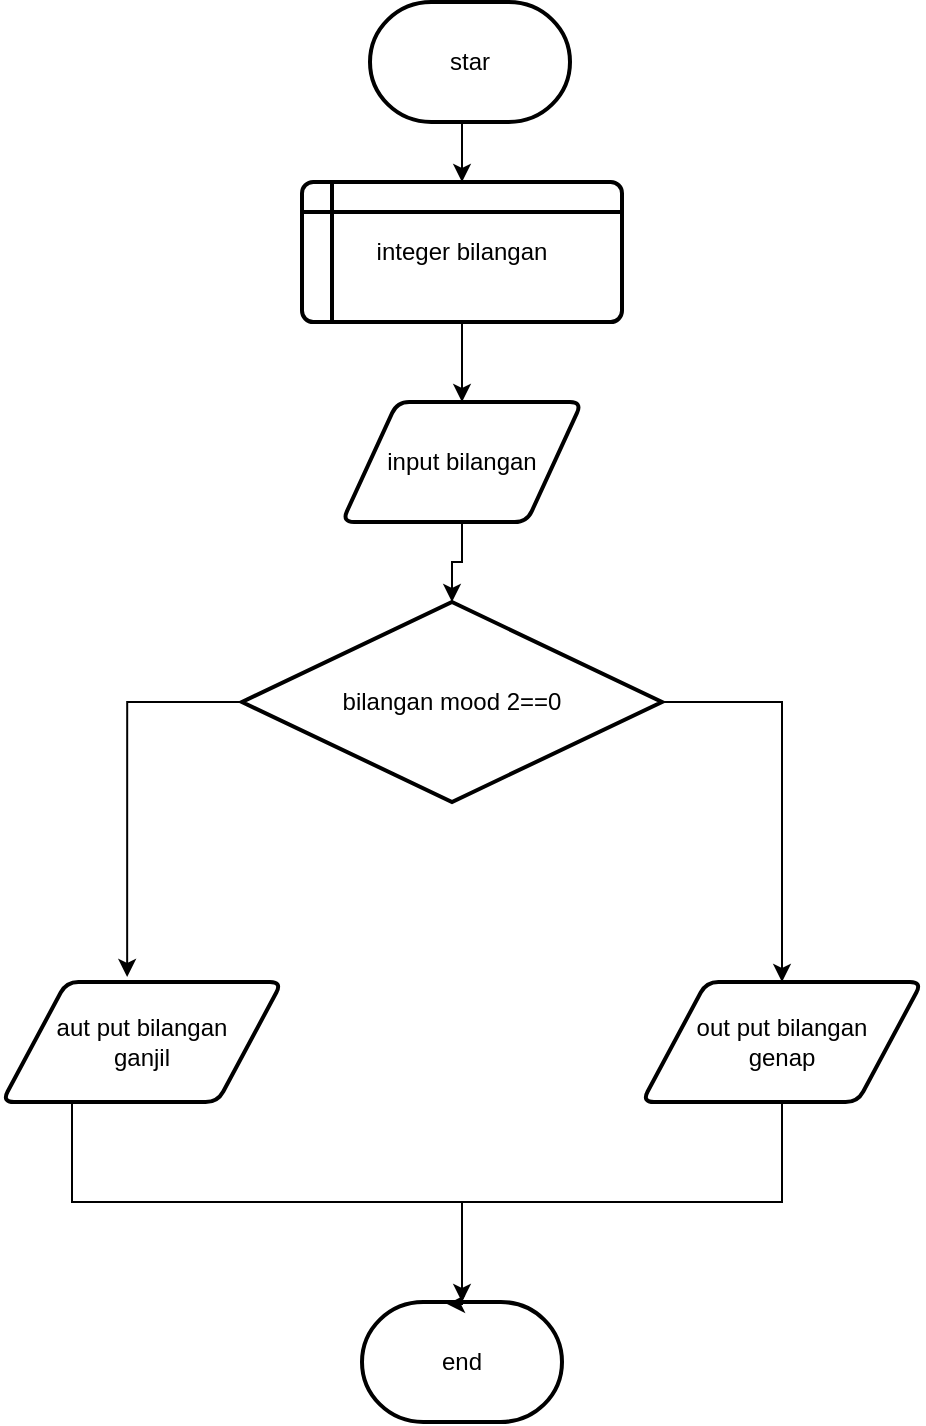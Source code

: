 <mxfile version="22.0.4" type="github">
  <diagram id="C5RBs43oDa-KdzZeNtuy" name="Page-1">
    <mxGraphModel dx="766" dy="416" grid="1" gridSize="10" guides="1" tooltips="1" connect="1" arrows="1" fold="1" page="1" pageScale="1" pageWidth="827" pageHeight="1169" math="0" shadow="0">
      <root>
        <mxCell id="WIyWlLk6GJQsqaUBKTNV-0" />
        <mxCell id="WIyWlLk6GJQsqaUBKTNV-1" parent="WIyWlLk6GJQsqaUBKTNV-0" />
        <mxCell id="VEffS6AohVLWmiBN5bgm-0" style="edgeStyle=orthogonalEdgeStyle;rounded=0;orthogonalLoop=1;jettySize=auto;html=1;exitX=0.5;exitY=1;exitDx=0;exitDy=0;exitPerimeter=0;entryX=0.5;entryY=0;entryDx=0;entryDy=0;" edge="1" parent="WIyWlLk6GJQsqaUBKTNV-1" source="VEffS6AohVLWmiBN5bgm-1" target="VEffS6AohVLWmiBN5bgm-3">
          <mxGeometry relative="1" as="geometry" />
        </mxCell>
        <mxCell id="VEffS6AohVLWmiBN5bgm-1" value="star" style="strokeWidth=2;html=1;shape=mxgraph.flowchart.terminator;whiteSpace=wrap;" vertex="1" parent="WIyWlLk6GJQsqaUBKTNV-1">
          <mxGeometry x="364" y="20" width="100" height="60" as="geometry" />
        </mxCell>
        <mxCell id="VEffS6AohVLWmiBN5bgm-2" style="edgeStyle=orthogonalEdgeStyle;rounded=0;orthogonalLoop=1;jettySize=auto;html=1;exitX=0.5;exitY=1;exitDx=0;exitDy=0;entryX=0.5;entryY=0;entryDx=0;entryDy=0;" edge="1" parent="WIyWlLk6GJQsqaUBKTNV-1" source="VEffS6AohVLWmiBN5bgm-3" target="VEffS6AohVLWmiBN5bgm-4">
          <mxGeometry relative="1" as="geometry" />
        </mxCell>
        <mxCell id="VEffS6AohVLWmiBN5bgm-3" value="integer bilangan" style="shape=internalStorage;whiteSpace=wrap;html=1;dx=15;dy=15;rounded=1;arcSize=8;strokeWidth=2;" vertex="1" parent="WIyWlLk6GJQsqaUBKTNV-1">
          <mxGeometry x="330" y="110" width="160" height="70" as="geometry" />
        </mxCell>
        <mxCell id="VEffS6AohVLWmiBN5bgm-4" value="input bilangan" style="shape=parallelogram;html=1;strokeWidth=2;perimeter=parallelogramPerimeter;whiteSpace=wrap;rounded=1;arcSize=12;size=0.23;" vertex="1" parent="WIyWlLk6GJQsqaUBKTNV-1">
          <mxGeometry x="350" y="220" width="120" height="60" as="geometry" />
        </mxCell>
        <mxCell id="VEffS6AohVLWmiBN5bgm-5" style="edgeStyle=orthogonalEdgeStyle;rounded=0;orthogonalLoop=1;jettySize=auto;html=1;exitX=1;exitY=0.5;exitDx=0;exitDy=0;exitPerimeter=0;entryX=0.5;entryY=0;entryDx=0;entryDy=0;" edge="1" parent="WIyWlLk6GJQsqaUBKTNV-1" source="VEffS6AohVLWmiBN5bgm-6" target="VEffS6AohVLWmiBN5bgm-8">
          <mxGeometry relative="1" as="geometry" />
        </mxCell>
        <mxCell id="VEffS6AohVLWmiBN5bgm-6" value="bilangan mood 2==0" style="strokeWidth=2;html=1;shape=mxgraph.flowchart.decision;whiteSpace=wrap;" vertex="1" parent="WIyWlLk6GJQsqaUBKTNV-1">
          <mxGeometry x="300" y="320" width="210" height="100" as="geometry" />
        </mxCell>
        <mxCell id="VEffS6AohVLWmiBN5bgm-7" value="&lt;div&gt;aut put bilangan&lt;/div&gt;&lt;div&gt;ganjil&lt;br&gt;&lt;/div&gt;" style="shape=parallelogram;html=1;strokeWidth=2;perimeter=parallelogramPerimeter;whiteSpace=wrap;rounded=1;arcSize=12;size=0.23;" vertex="1" parent="WIyWlLk6GJQsqaUBKTNV-1">
          <mxGeometry x="180" y="510" width="140" height="60" as="geometry" />
        </mxCell>
        <mxCell id="VEffS6AohVLWmiBN5bgm-8" value="&lt;div&gt;out put bilangan&lt;/div&gt;&lt;div&gt;genap&lt;br&gt;&lt;/div&gt;" style="shape=parallelogram;html=1;strokeWidth=2;perimeter=parallelogramPerimeter;whiteSpace=wrap;rounded=1;arcSize=12;size=0.23;" vertex="1" parent="WIyWlLk6GJQsqaUBKTNV-1">
          <mxGeometry x="500" y="510" width="140" height="60" as="geometry" />
        </mxCell>
        <mxCell id="VEffS6AohVLWmiBN5bgm-9" value="end" style="strokeWidth=2;html=1;shape=mxgraph.flowchart.terminator;whiteSpace=wrap;" vertex="1" parent="WIyWlLk6GJQsqaUBKTNV-1">
          <mxGeometry x="360" y="670" width="100" height="60" as="geometry" />
        </mxCell>
        <mxCell id="VEffS6AohVLWmiBN5bgm-10" style="edgeStyle=orthogonalEdgeStyle;rounded=0;orthogonalLoop=1;jettySize=auto;html=1;exitX=0;exitY=0.5;exitDx=0;exitDy=0;exitPerimeter=0;entryX=0.447;entryY=-0.042;entryDx=0;entryDy=0;entryPerimeter=0;" edge="1" parent="WIyWlLk6GJQsqaUBKTNV-1" source="VEffS6AohVLWmiBN5bgm-6" target="VEffS6AohVLWmiBN5bgm-7">
          <mxGeometry relative="1" as="geometry" />
        </mxCell>
        <mxCell id="VEffS6AohVLWmiBN5bgm-11" style="edgeStyle=orthogonalEdgeStyle;rounded=0;orthogonalLoop=1;jettySize=auto;html=1;exitX=0.25;exitY=1;exitDx=0;exitDy=0;entryX=0.425;entryY=0.017;entryDx=0;entryDy=0;entryPerimeter=0;" edge="1" parent="WIyWlLk6GJQsqaUBKTNV-1" source="VEffS6AohVLWmiBN5bgm-7" target="VEffS6AohVLWmiBN5bgm-9">
          <mxGeometry relative="1" as="geometry">
            <Array as="points">
              <mxPoint x="215" y="620" />
              <mxPoint x="410" y="620" />
              <mxPoint x="410" y="671" />
            </Array>
          </mxGeometry>
        </mxCell>
        <mxCell id="VEffS6AohVLWmiBN5bgm-12" style="edgeStyle=orthogonalEdgeStyle;rounded=0;orthogonalLoop=1;jettySize=auto;html=1;exitX=0.5;exitY=1;exitDx=0;exitDy=0;entryX=0.5;entryY=0;entryDx=0;entryDy=0;entryPerimeter=0;" edge="1" parent="WIyWlLk6GJQsqaUBKTNV-1" source="VEffS6AohVLWmiBN5bgm-8" target="VEffS6AohVLWmiBN5bgm-9">
          <mxGeometry relative="1" as="geometry" />
        </mxCell>
        <mxCell id="VEffS6AohVLWmiBN5bgm-13" style="edgeStyle=orthogonalEdgeStyle;rounded=0;orthogonalLoop=1;jettySize=auto;html=1;exitX=0.5;exitY=1;exitDx=0;exitDy=0;entryX=0.5;entryY=0;entryDx=0;entryDy=0;entryPerimeter=0;" edge="1" parent="WIyWlLk6GJQsqaUBKTNV-1" source="VEffS6AohVLWmiBN5bgm-4" target="VEffS6AohVLWmiBN5bgm-6">
          <mxGeometry relative="1" as="geometry" />
        </mxCell>
      </root>
    </mxGraphModel>
  </diagram>
</mxfile>
